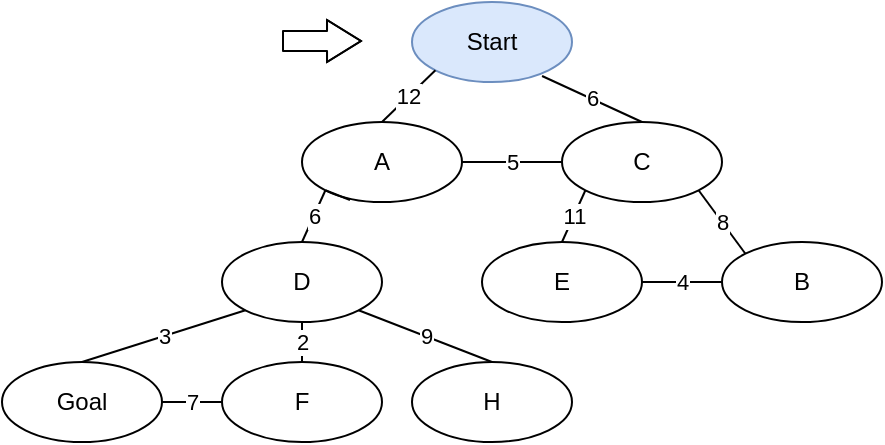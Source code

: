 <mxfile version="14.6.1" type="device"><diagram id="wk7OCXFC4DzNJ2zs-hc0" name="Page-1"><mxGraphModel dx="1102" dy="643" grid="1" gridSize="10" guides="1" tooltips="1" connect="1" arrows="1" fold="1" page="1" pageScale="1" pageWidth="850" pageHeight="1100" math="0" shadow="0"><root><mxCell id="0"/><mxCell id="1" parent="0"/><mxCell id="B9drQ9WDVXr9dBcjY-jc-1" value="Start" style="ellipse;whiteSpace=wrap;html=1;fillColor=#dae8fc;strokeColor=#6c8ebf;" vertex="1" parent="1"><mxGeometry x="385" y="20" width="80" height="40" as="geometry"/></mxCell><mxCell id="B9drQ9WDVXr9dBcjY-jc-2" value="12" style="endArrow=none;html=1;entryX=0;entryY=1;entryDx=0;entryDy=0;exitX=0.5;exitY=0;exitDx=0;exitDy=0;" edge="1" parent="1" source="B9drQ9WDVXr9dBcjY-jc-4" target="B9drQ9WDVXr9dBcjY-jc-1"><mxGeometry width="50" height="50" relative="1" as="geometry"><mxPoint x="350" y="100" as="sourcePoint"/><mxPoint x="380" y="60" as="targetPoint"/></mxGeometry></mxCell><mxCell id="B9drQ9WDVXr9dBcjY-jc-4" value="A" style="ellipse;whiteSpace=wrap;html=1;" vertex="1" parent="1"><mxGeometry x="330" y="80" width="80" height="40" as="geometry"/></mxCell><mxCell id="B9drQ9WDVXr9dBcjY-jc-15" value="8" style="orthogonalLoop=1;jettySize=auto;html=1;exitX=1;exitY=1;exitDx=0;exitDy=0;entryX=0;entryY=0;entryDx=0;entryDy=0;rounded=0;sketch=0;shadow=0;endArrow=none;endFill=0;" edge="1" parent="1" source="B9drQ9WDVXr9dBcjY-jc-5" target="B9drQ9WDVXr9dBcjY-jc-7"><mxGeometry relative="1" as="geometry"/></mxCell><mxCell id="B9drQ9WDVXr9dBcjY-jc-5" value="C" style="ellipse;whiteSpace=wrap;html=1;" vertex="1" parent="1"><mxGeometry x="460" y="80" width="80" height="40" as="geometry"/></mxCell><mxCell id="B9drQ9WDVXr9dBcjY-jc-6" value="E" style="ellipse;whiteSpace=wrap;html=1;" vertex="1" parent="1"><mxGeometry x="420" y="140" width="80" height="40" as="geometry"/></mxCell><mxCell id="B9drQ9WDVXr9dBcjY-jc-7" value="B" style="ellipse;whiteSpace=wrap;html=1;" vertex="1" parent="1"><mxGeometry x="540" y="140" width="80" height="40" as="geometry"/></mxCell><mxCell id="B9drQ9WDVXr9dBcjY-jc-9" value="H" style="ellipse;whiteSpace=wrap;html=1;" vertex="1" parent="1"><mxGeometry x="385" y="200" width="80" height="40" as="geometry"/></mxCell><mxCell id="B9drQ9WDVXr9dBcjY-jc-10" value="D" style="ellipse;whiteSpace=wrap;html=1;" vertex="1" parent="1"><mxGeometry x="290" y="140" width="80" height="40" as="geometry"/></mxCell><mxCell id="B9drQ9WDVXr9dBcjY-jc-11" value="F" style="ellipse;whiteSpace=wrap;html=1;" vertex="1" parent="1"><mxGeometry x="290" y="200" width="80" height="40" as="geometry"/></mxCell><mxCell id="B9drQ9WDVXr9dBcjY-jc-12" value="Goal" style="ellipse;whiteSpace=wrap;html=1;" vertex="1" parent="1"><mxGeometry x="180" y="200" width="80" height="40" as="geometry"/></mxCell><mxCell id="B9drQ9WDVXr9dBcjY-jc-16" value="11" style="orthogonalLoop=1;jettySize=auto;html=1;exitX=0;exitY=1;exitDx=0;exitDy=0;entryX=0.5;entryY=0;entryDx=0;entryDy=0;rounded=0;sketch=0;shadow=0;endArrow=none;endFill=0;" edge="1" parent="1" source="B9drQ9WDVXr9dBcjY-jc-5" target="B9drQ9WDVXr9dBcjY-jc-6"><mxGeometry relative="1" as="geometry"><mxPoint x="538.284" y="124.142" as="sourcePoint"/><mxPoint x="601.716" y="155.858" as="targetPoint"/></mxGeometry></mxCell><mxCell id="B9drQ9WDVXr9dBcjY-jc-17" value="6" style="orthogonalLoop=1;jettySize=auto;html=1;exitX=0.813;exitY=0.925;exitDx=0;exitDy=0;entryX=0.5;entryY=0;entryDx=0;entryDy=0;rounded=0;sketch=0;shadow=0;endArrow=none;endFill=0;exitPerimeter=0;" edge="1" parent="1" source="B9drQ9WDVXr9dBcjY-jc-1" target="B9drQ9WDVXr9dBcjY-jc-5"><mxGeometry relative="1" as="geometry"><mxPoint x="548.284" y="134.142" as="sourcePoint"/><mxPoint x="611.716" y="165.858" as="targetPoint"/></mxGeometry></mxCell><mxCell id="B9drQ9WDVXr9dBcjY-jc-18" value="6" style="orthogonalLoop=1;jettySize=auto;html=1;exitX=0;exitY=1;exitDx=0;exitDy=0;entryX=0.5;entryY=0;entryDx=0;entryDy=0;rounded=0;sketch=0;shadow=0;endArrow=none;endFill=0;" edge="1" parent="1" source="B9drQ9WDVXr9dBcjY-jc-4" target="B9drQ9WDVXr9dBcjY-jc-10"><mxGeometry relative="1" as="geometry"><mxPoint x="558.284" y="144.142" as="sourcePoint"/><mxPoint x="621.716" y="175.858" as="targetPoint"/></mxGeometry></mxCell><mxCell id="B9drQ9WDVXr9dBcjY-jc-19" value="9" style="orthogonalLoop=1;jettySize=auto;html=1;exitX=1;exitY=1;exitDx=0;exitDy=0;entryX=0.5;entryY=0;entryDx=0;entryDy=0;rounded=0;sketch=0;shadow=0;endArrow=none;endFill=0;" edge="1" parent="1" source="B9drQ9WDVXr9dBcjY-jc-10" target="B9drQ9WDVXr9dBcjY-jc-9"><mxGeometry relative="1" as="geometry"><mxPoint x="370.004" y="168.282" as="sourcePoint"/><mxPoint x="433.436" y="199.998" as="targetPoint"/></mxGeometry></mxCell><mxCell id="B9drQ9WDVXr9dBcjY-jc-20" value="2" style="orthogonalLoop=1;jettySize=auto;html=1;exitX=0.5;exitY=1;exitDx=0;exitDy=0;entryX=0.5;entryY=0;entryDx=0;entryDy=0;rounded=0;sketch=0;shadow=0;endArrow=none;endFill=0;" edge="1" parent="1" source="B9drQ9WDVXr9dBcjY-jc-10" target="B9drQ9WDVXr9dBcjY-jc-11"><mxGeometry relative="1" as="geometry"><mxPoint x="320.004" y="180.002" as="sourcePoint"/><mxPoint x="383.436" y="211.718" as="targetPoint"/></mxGeometry></mxCell><mxCell id="B9drQ9WDVXr9dBcjY-jc-21" value="3" style="orthogonalLoop=1;jettySize=auto;html=1;exitX=0.5;exitY=0;exitDx=0;exitDy=0;entryX=0;entryY=1;entryDx=0;entryDy=0;rounded=0;sketch=0;shadow=0;endArrow=none;endFill=0;" edge="1" parent="1" source="B9drQ9WDVXr9dBcjY-jc-12" target="B9drQ9WDVXr9dBcjY-jc-10"><mxGeometry relative="1" as="geometry"><mxPoint x="220.004" y="168.282" as="sourcePoint"/><mxPoint x="283.436" y="199.998" as="targetPoint"/></mxGeometry></mxCell><mxCell id="B9drQ9WDVXr9dBcjY-jc-22" value="5" style="orthogonalLoop=1;jettySize=auto;html=1;exitX=1;exitY=0.5;exitDx=0;exitDy=0;entryX=0;entryY=0.5;entryDx=0;entryDy=0;rounded=0;sketch=0;shadow=0;endArrow=none;endFill=0;" edge="1" parent="1" source="B9drQ9WDVXr9dBcjY-jc-4" target="B9drQ9WDVXr9dBcjY-jc-5"><mxGeometry relative="1" as="geometry"><mxPoint x="598.284" y="184.142" as="sourcePoint"/><mxPoint x="661.716" y="215.858" as="targetPoint"/></mxGeometry></mxCell><mxCell id="B9drQ9WDVXr9dBcjY-jc-23" value="4" style="orthogonalLoop=1;jettySize=auto;html=1;exitX=1;exitY=0.5;exitDx=0;exitDy=0;entryX=0;entryY=0.5;entryDx=0;entryDy=0;rounded=0;sketch=0;shadow=0;endArrow=none;endFill=0;" edge="1" parent="1" source="B9drQ9WDVXr9dBcjY-jc-6" target="B9drQ9WDVXr9dBcjY-jc-7"><mxGeometry relative="1" as="geometry"><mxPoint x="608.284" y="194.142" as="sourcePoint"/><mxPoint x="671.716" y="225.858" as="targetPoint"/></mxGeometry></mxCell><mxCell id="B9drQ9WDVXr9dBcjY-jc-24" value="7" style="endArrow=none;html=1;shadow=0;strokeColor=#000000;exitX=1;exitY=0.5;exitDx=0;exitDy=0;" edge="1" parent="1" source="B9drQ9WDVXr9dBcjY-jc-12"><mxGeometry width="50" height="50" relative="1" as="geometry"><mxPoint x="600" y="280" as="sourcePoint"/><mxPoint x="290" y="220" as="targetPoint"/></mxGeometry></mxCell><mxCell id="B9drQ9WDVXr9dBcjY-jc-26" style="edgeStyle=none;rounded=0;sketch=0;orthogonalLoop=1;jettySize=auto;html=1;exitX=0;exitY=1;exitDx=0;exitDy=0;entryX=0.3;entryY=0.975;entryDx=0;entryDy=0;entryPerimeter=0;shadow=0;endArrow=none;endFill=0;strokeColor=#000000;" edge="1" parent="1" source="B9drQ9WDVXr9dBcjY-jc-4" target="B9drQ9WDVXr9dBcjY-jc-4"><mxGeometry relative="1" as="geometry"/></mxCell><mxCell id="B9drQ9WDVXr9dBcjY-jc-28" value="" style="shape=flexArrow;endArrow=classic;html=1;shadow=0;strokeColor=#000000;width=10;endSize=5.33;endWidth=10;" edge="1" parent="1"><mxGeometry width="50" height="50" relative="1" as="geometry"><mxPoint x="320" y="39.5" as="sourcePoint"/><mxPoint x="360" y="39.5" as="targetPoint"/><Array as="points"><mxPoint x="340" y="39.5"/></Array></mxGeometry></mxCell></root></mxGraphModel></diagram></mxfile>